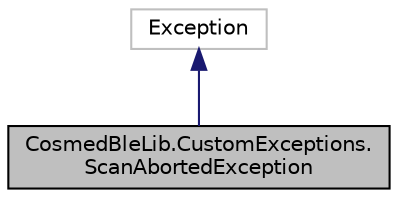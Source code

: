digraph "CosmedBleLib.CustomExceptions.ScanAbortedException"
{
 // LATEX_PDF_SIZE
  edge [fontname="Helvetica",fontsize="10",labelfontname="Helvetica",labelfontsize="10"];
  node [fontname="Helvetica",fontsize="10",shape=record];
  Node1 [label="CosmedBleLib.CustomExceptions.\lScanAbortedException",height=0.2,width=0.4,color="black", fillcolor="grey75", style="filled", fontcolor="black",tooltip="Thrown when the scan is aborted"];
  Node2 -> Node1 [dir="back",color="midnightblue",fontsize="10",style="solid",fontname="Helvetica"];
  Node2 [label="Exception",height=0.2,width=0.4,color="grey75", fillcolor="white", style="filled",tooltip=" "];
}
